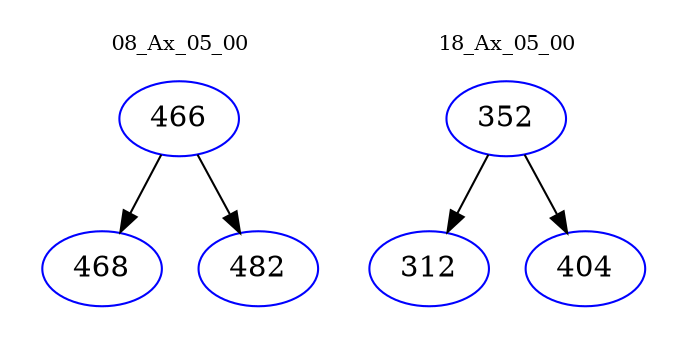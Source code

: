 digraph{
subgraph cluster_0 {
color = white
label = "08_Ax_05_00";
fontsize=10;
T0_466 [label="466", color="blue"]
T0_466 -> T0_468 [color="black"]
T0_468 [label="468", color="blue"]
T0_466 -> T0_482 [color="black"]
T0_482 [label="482", color="blue"]
}
subgraph cluster_1 {
color = white
label = "18_Ax_05_00";
fontsize=10;
T1_352 [label="352", color="blue"]
T1_352 -> T1_312 [color="black"]
T1_312 [label="312", color="blue"]
T1_352 -> T1_404 [color="black"]
T1_404 [label="404", color="blue"]
}
}
